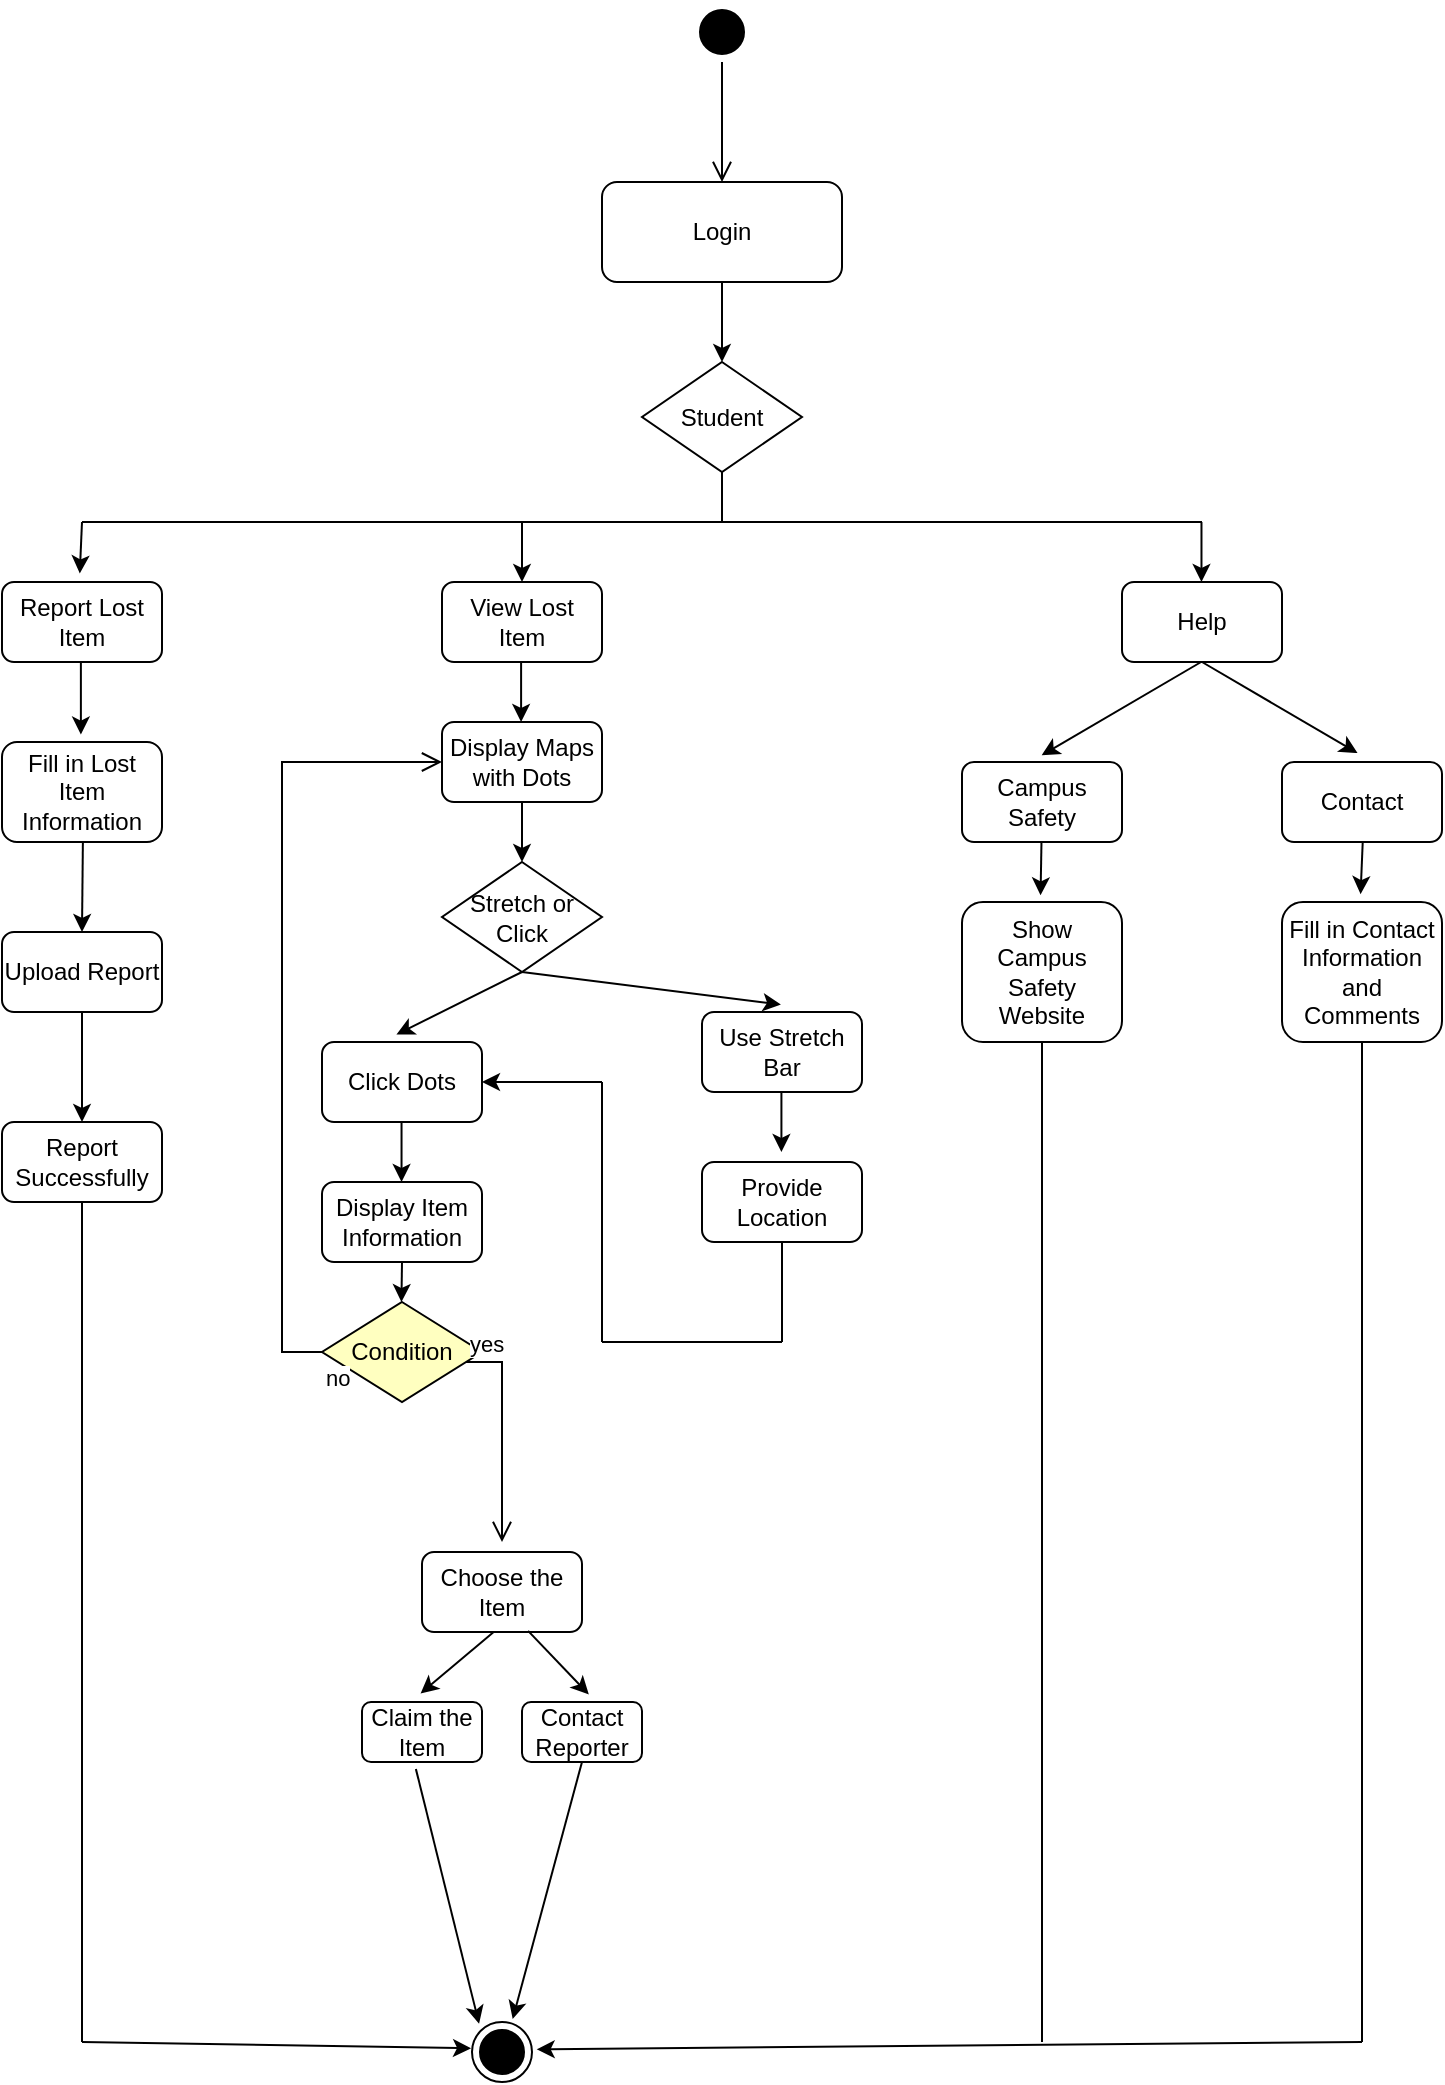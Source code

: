 <mxfile version="22.0.0" type="github">
  <diagram name="Page-1" id="0783ab3e-0a74-02c8-0abd-f7b4e66b4bec">
    <mxGraphModel dx="1193" dy="763" grid="1" gridSize="10" guides="1" tooltips="1" connect="1" arrows="1" fold="1" page="1" pageScale="1" pageWidth="850" pageHeight="1100" background="none" math="0" shadow="0">
      <root>
        <mxCell id="0" />
        <mxCell id="1" parent="0" />
        <mxCell id="ziaKLDMUKJMTF37oqn9J-9" value="" style="edgeStyle=orthogonalEdgeStyle;rounded=0;orthogonalLoop=1;jettySize=auto;html=1;" parent="1" source="ziaKLDMUKJMTF37oqn9J-6" target="ziaKLDMUKJMTF37oqn9J-8" edge="1">
          <mxGeometry relative="1" as="geometry">
            <Array as="points">
              <mxPoint x="400" y="290" />
              <mxPoint x="400" y="290" />
            </Array>
          </mxGeometry>
        </mxCell>
        <mxCell id="ziaKLDMUKJMTF37oqn9J-6" value="Login" style="html=1;whiteSpace=wrap;rounded=1;" parent="1" vertex="1">
          <mxGeometry x="340" y="210" width="120" height="50" as="geometry" />
        </mxCell>
        <mxCell id="ziaKLDMUKJMTF37oqn9J-8" value="Student" style="rhombus;whiteSpace=wrap;html=1;rounded=0;" parent="1" vertex="1">
          <mxGeometry x="360" y="300" width="80" height="55" as="geometry" />
        </mxCell>
        <mxCell id="ziaKLDMUKJMTF37oqn9J-14" value="" style="endArrow=none;html=1;rounded=0;entryX=0.5;entryY=1;entryDx=0;entryDy=0;" parent="1" target="ziaKLDMUKJMTF37oqn9J-8" edge="1">
          <mxGeometry width="50" height="50" relative="1" as="geometry">
            <mxPoint x="400" y="380" as="sourcePoint" />
            <mxPoint x="430" y="380" as="targetPoint" />
          </mxGeometry>
        </mxCell>
        <mxCell id="ziaKLDMUKJMTF37oqn9J-15" value="" style="endArrow=none;html=1;rounded=0;" parent="1" edge="1">
          <mxGeometry width="50" height="50" relative="1" as="geometry">
            <mxPoint x="80" y="380" as="sourcePoint" />
            <mxPoint x="640" y="380" as="targetPoint" />
            <Array as="points">
              <mxPoint x="400" y="380" />
            </Array>
          </mxGeometry>
        </mxCell>
        <mxCell id="ziaKLDMUKJMTF37oqn9J-17" value="" style="ellipse;html=1;shape=startState;fillColor=#000000;strokeColor=#000000;" parent="1" vertex="1">
          <mxGeometry x="385" y="120" width="30" height="30" as="geometry" />
        </mxCell>
        <mxCell id="ziaKLDMUKJMTF37oqn9J-18" value="" style="edgeStyle=orthogonalEdgeStyle;html=1;verticalAlign=bottom;endArrow=open;endSize=8;strokeColor=#000000;rounded=0;" parent="1" source="ziaKLDMUKJMTF37oqn9J-17" edge="1">
          <mxGeometry relative="1" as="geometry">
            <mxPoint x="400" y="210" as="targetPoint" />
          </mxGeometry>
        </mxCell>
        <mxCell id="ziaKLDMUKJMTF37oqn9J-23" value="Report Lost Item" style="rounded=1;whiteSpace=wrap;html=1;" parent="1" vertex="1">
          <mxGeometry x="40" y="410" width="80" height="40" as="geometry" />
        </mxCell>
        <mxCell id="ziaKLDMUKJMTF37oqn9J-25" value="Help" style="rounded=1;whiteSpace=wrap;html=1;" parent="1" vertex="1">
          <mxGeometry x="600" y="410" width="80" height="40" as="geometry" />
        </mxCell>
        <mxCell id="ziaKLDMUKJMTF37oqn9J-26" value="View Lost Item" style="rounded=1;whiteSpace=wrap;html=1;" parent="1" vertex="1">
          <mxGeometry x="260" y="410" width="80" height="40" as="geometry" />
        </mxCell>
        <mxCell id="ziaKLDMUKJMTF37oqn9J-27" value="Campus Safety" style="rounded=1;whiteSpace=wrap;html=1;" parent="1" vertex="1">
          <mxGeometry x="520" y="500" width="80" height="40" as="geometry" />
        </mxCell>
        <mxCell id="ziaKLDMUKJMTF37oqn9J-44" value="" style="edgeStyle=orthogonalEdgeStyle;rounded=0;orthogonalLoop=1;jettySize=auto;html=1;" parent="1" source="ziaKLDMUKJMTF37oqn9J-31" target="ziaKLDMUKJMTF37oqn9J-34" edge="1">
          <mxGeometry relative="1" as="geometry" />
        </mxCell>
        <mxCell id="ziaKLDMUKJMTF37oqn9J-31" value="Display Maps with Dots" style="rounded=1;whiteSpace=wrap;html=1;" parent="1" vertex="1">
          <mxGeometry x="260" y="480" width="80" height="40" as="geometry" />
        </mxCell>
        <mxCell id="ziaKLDMUKJMTF37oqn9J-32" value="Fill in Lost Item Information" style="rounded=1;whiteSpace=wrap;html=1;" parent="1" vertex="1">
          <mxGeometry x="40" y="490" width="80" height="50" as="geometry" />
        </mxCell>
        <mxCell id="ziaKLDMUKJMTF37oqn9J-34" value="Stretch or Click" style="rhombus;whiteSpace=wrap;html=1;rounded=0;" parent="1" vertex="1">
          <mxGeometry x="260" y="550" width="80" height="55" as="geometry" />
        </mxCell>
        <mxCell id="ziaKLDMUKJMTF37oqn9J-42" value="Click Dots" style="rounded=1;whiteSpace=wrap;html=1;" parent="1" vertex="1">
          <mxGeometry x="200" y="640" width="80" height="40" as="geometry" />
        </mxCell>
        <mxCell id="ziaKLDMUKJMTF37oqn9J-43" value="Use Stretch Bar" style="rounded=1;whiteSpace=wrap;html=1;" parent="1" vertex="1">
          <mxGeometry x="390" y="625" width="80" height="40" as="geometry" />
        </mxCell>
        <mxCell id="ziaKLDMUKJMTF37oqn9J-48" value="Display Item Information" style="rounded=1;whiteSpace=wrap;html=1;" parent="1" vertex="1">
          <mxGeometry x="200" y="710" width="80" height="40" as="geometry" />
        </mxCell>
        <mxCell id="ziaKLDMUKJMTF37oqn9J-49" style="edgeStyle=orthogonalEdgeStyle;rounded=0;orthogonalLoop=1;jettySize=auto;html=1;exitX=0.5;exitY=1;exitDx=0;exitDy=0;" parent="1" edge="1">
          <mxGeometry relative="1" as="geometry">
            <mxPoint x="430" y="750" as="sourcePoint" />
            <mxPoint x="430" y="750" as="targetPoint" />
          </mxGeometry>
        </mxCell>
        <mxCell id="ziaKLDMUKJMTF37oqn9J-75" value="Report Successfully" style="rounded=1;whiteSpace=wrap;html=1;" parent="1" vertex="1">
          <mxGeometry x="40" y="680" width="80" height="40" as="geometry" />
        </mxCell>
        <mxCell id="ziaKLDMUKJMTF37oqn9J-76" value="" style="endArrow=classic;html=1;rounded=0;entryX=0.486;entryY=-0.107;entryDx=0;entryDy=0;entryPerimeter=0;" parent="1" edge="1" target="ziaKLDMUKJMTF37oqn9J-23">
          <mxGeometry width="50" height="50" relative="1" as="geometry">
            <mxPoint x="80" y="380" as="sourcePoint" />
            <mxPoint x="80" y="410" as="targetPoint" />
          </mxGeometry>
        </mxCell>
        <mxCell id="ziaKLDMUKJMTF37oqn9J-77" value="" style="endArrow=classic;html=1;rounded=0;entryX=0.493;entryY=-0.074;entryDx=0;entryDy=0;entryPerimeter=0;" parent="1" edge="1" target="ziaKLDMUKJMTF37oqn9J-32">
          <mxGeometry width="50" height="50" relative="1" as="geometry">
            <mxPoint x="79.44" y="450" as="sourcePoint" />
            <mxPoint x="79.44" y="480" as="targetPoint" />
          </mxGeometry>
        </mxCell>
        <mxCell id="ziaKLDMUKJMTF37oqn9J-78" value="" style="endArrow=classic;html=1;rounded=0;" parent="1" edge="1">
          <mxGeometry width="50" height="50" relative="1" as="geometry">
            <mxPoint x="300" y="380" as="sourcePoint" />
            <mxPoint x="300" y="410" as="targetPoint" />
          </mxGeometry>
        </mxCell>
        <mxCell id="ziaKLDMUKJMTF37oqn9J-80" value="" style="endArrow=classic;html=1;rounded=0;entryX=0.5;entryY=0;entryDx=0;entryDy=0;exitX=0.5;exitY=1;exitDx=0;exitDy=0;" parent="1" target="ziaKLDMUKJMTF37oqn9J-75" edge="1" source="XjXtN_CrpmTkB_k5GkPc-14">
          <mxGeometry width="50" height="50" relative="1" as="geometry">
            <mxPoint x="80" y="630" as="sourcePoint" />
            <mxPoint x="119.77" y="635" as="targetPoint" />
          </mxGeometry>
        </mxCell>
        <mxCell id="ziaKLDMUKJMTF37oqn9J-83" value="" style="endArrow=classic;html=1;rounded=0;" parent="1" edge="1">
          <mxGeometry width="50" height="50" relative="1" as="geometry">
            <mxPoint x="299.55" y="450" as="sourcePoint" />
            <mxPoint x="299.55" y="480" as="targetPoint" />
          </mxGeometry>
        </mxCell>
        <mxCell id="ziaKLDMUKJMTF37oqn9J-85" value="" style="endArrow=classic;html=1;rounded=0;entryX=0.493;entryY=-0.093;entryDx=0;entryDy=0;entryPerimeter=0;" parent="1" target="ziaKLDMUKJMTF37oqn9J-43" edge="1">
          <mxGeometry width="50" height="50" relative="1" as="geometry">
            <mxPoint x="300" y="605" as="sourcePoint" />
            <mxPoint x="440" y="620" as="targetPoint" />
          </mxGeometry>
        </mxCell>
        <mxCell id="ziaKLDMUKJMTF37oqn9J-87" value="" style="endArrow=classic;html=1;rounded=0;" parent="1" edge="1">
          <mxGeometry width="50" height="50" relative="1" as="geometry">
            <mxPoint x="239.77" y="680" as="sourcePoint" />
            <mxPoint x="239.77" y="710" as="targetPoint" />
          </mxGeometry>
        </mxCell>
        <mxCell id="ziaKLDMUKJMTF37oqn9J-88" value="" style="endArrow=classic;html=1;rounded=0;" parent="1" edge="1">
          <mxGeometry width="50" height="50" relative="1" as="geometry">
            <mxPoint x="429.71" y="665" as="sourcePoint" />
            <mxPoint x="429.71" y="695" as="targetPoint" />
          </mxGeometry>
        </mxCell>
        <mxCell id="ziaKLDMUKJMTF37oqn9J-90" value="" style="endArrow=classic;html=1;rounded=0;entryX=0.465;entryY=-0.093;entryDx=0;entryDy=0;entryPerimeter=0;" parent="1" edge="1" target="ziaKLDMUKJMTF37oqn9J-42">
          <mxGeometry width="50" height="50" relative="1" as="geometry">
            <mxPoint x="300" y="605" as="sourcePoint" />
            <mxPoint x="240" y="640" as="targetPoint" />
          </mxGeometry>
        </mxCell>
        <mxCell id="XjXtN_CrpmTkB_k5GkPc-3" value="" style="endArrow=classic;html=1;rounded=0;" edge="1" parent="1">
          <mxGeometry width="50" height="50" relative="1" as="geometry">
            <mxPoint x="639.74" y="380" as="sourcePoint" />
            <mxPoint x="639.74" y="410" as="targetPoint" />
          </mxGeometry>
        </mxCell>
        <mxCell id="XjXtN_CrpmTkB_k5GkPc-4" value="Contact" style="rounded=1;whiteSpace=wrap;html=1;" vertex="1" parent="1">
          <mxGeometry x="680" y="500" width="80" height="40" as="geometry" />
        </mxCell>
        <mxCell id="XjXtN_CrpmTkB_k5GkPc-5" value="" style="endArrow=classic;html=1;rounded=0;entryX=0.498;entryY=-0.084;entryDx=0;entryDy=0;entryPerimeter=0;" edge="1" parent="1" target="ziaKLDMUKJMTF37oqn9J-27">
          <mxGeometry width="50" height="50" relative="1" as="geometry">
            <mxPoint x="639.55" y="450" as="sourcePoint" />
            <mxPoint x="580" y="485" as="targetPoint" />
          </mxGeometry>
        </mxCell>
        <mxCell id="XjXtN_CrpmTkB_k5GkPc-6" value="" style="endArrow=classic;html=1;rounded=0;entryX=0.472;entryY=-0.111;entryDx=0;entryDy=0;entryPerimeter=0;" edge="1" parent="1" target="XjXtN_CrpmTkB_k5GkPc-4">
          <mxGeometry width="50" height="50" relative="1" as="geometry">
            <mxPoint x="640" y="450" as="sourcePoint" />
            <mxPoint x="700" y="480" as="targetPoint" />
          </mxGeometry>
        </mxCell>
        <mxCell id="XjXtN_CrpmTkB_k5GkPc-7" value="" style="endArrow=classic;html=1;rounded=0;entryX=0.491;entryY=-0.048;entryDx=0;entryDy=0;entryPerimeter=0;" edge="1" parent="1" target="XjXtN_CrpmTkB_k5GkPc-8">
          <mxGeometry width="50" height="50" relative="1" as="geometry">
            <mxPoint x="559.74" y="540" as="sourcePoint" />
            <mxPoint x="559.74" y="570" as="targetPoint" />
          </mxGeometry>
        </mxCell>
        <mxCell id="XjXtN_CrpmTkB_k5GkPc-8" value="Show Campus Safety Website" style="rounded=1;whiteSpace=wrap;html=1;" vertex="1" parent="1">
          <mxGeometry x="520" y="570" width="80" height="70" as="geometry" />
        </mxCell>
        <mxCell id="XjXtN_CrpmTkB_k5GkPc-10" value="" style="endArrow=classic;html=1;rounded=0;entryX=0.491;entryY=-0.056;entryDx=0;entryDy=0;entryPerimeter=0;" edge="1" parent="1" target="XjXtN_CrpmTkB_k5GkPc-11">
          <mxGeometry width="50" height="50" relative="1" as="geometry">
            <mxPoint x="720.37" y="540" as="sourcePoint" />
            <mxPoint x="719.63" y="567" as="targetPoint" />
          </mxGeometry>
        </mxCell>
        <mxCell id="XjXtN_CrpmTkB_k5GkPc-11" value="Fill in Contact Information and Comments" style="rounded=1;whiteSpace=wrap;html=1;" vertex="1" parent="1">
          <mxGeometry x="680" y="570" width="80" height="70" as="geometry" />
        </mxCell>
        <mxCell id="XjXtN_CrpmTkB_k5GkPc-14" value="Upload Report" style="rounded=1;whiteSpace=wrap;html=1;" vertex="1" parent="1">
          <mxGeometry x="40" y="585" width="80" height="40" as="geometry" />
        </mxCell>
        <mxCell id="XjXtN_CrpmTkB_k5GkPc-15" value="Condition" style="rhombus;whiteSpace=wrap;html=1;fontColor=#000000;fillColor=#ffffc0;strokeColor=#000000;" vertex="1" parent="1">
          <mxGeometry x="200" y="770" width="80" height="50" as="geometry" />
        </mxCell>
        <mxCell id="XjXtN_CrpmTkB_k5GkPc-16" value="yes" style="edgeStyle=orthogonalEdgeStyle;html=1;align=left;verticalAlign=bottom;endArrow=open;endSize=8;strokeColor=#000000;rounded=0;" edge="1" source="XjXtN_CrpmTkB_k5GkPc-15" parent="1">
          <mxGeometry x="-1" relative="1" as="geometry">
            <mxPoint x="290" y="890" as="targetPoint" />
            <Array as="points">
              <mxPoint x="290" y="800" />
            </Array>
          </mxGeometry>
        </mxCell>
        <mxCell id="XjXtN_CrpmTkB_k5GkPc-17" value="no" style="edgeStyle=orthogonalEdgeStyle;html=1;align=left;verticalAlign=top;endArrow=open;endSize=8;strokeColor=#000000;rounded=0;entryX=0;entryY=0.5;entryDx=0;entryDy=0;" edge="1" source="XjXtN_CrpmTkB_k5GkPc-15" parent="1" target="ziaKLDMUKJMTF37oqn9J-31">
          <mxGeometry x="-1" relative="1" as="geometry">
            <mxPoint x="180" y="500" as="targetPoint" />
            <Array as="points">
              <mxPoint x="180" y="795" />
              <mxPoint x="180" y="500" />
            </Array>
          </mxGeometry>
        </mxCell>
        <mxCell id="XjXtN_CrpmTkB_k5GkPc-18" value="Choose the Item" style="rounded=1;whiteSpace=wrap;html=1;" vertex="1" parent="1">
          <mxGeometry x="250" y="895" width="80" height="40" as="geometry" />
        </mxCell>
        <mxCell id="XjXtN_CrpmTkB_k5GkPc-19" value="" style="endArrow=classic;html=1;rounded=0;entryX=0.557;entryY=-0.126;entryDx=0;entryDy=0;entryPerimeter=0;exitX=0.663;exitY=0.986;exitDx=0;exitDy=0;exitPerimeter=0;" edge="1" parent="1" source="XjXtN_CrpmTkB_k5GkPc-18" target="XjXtN_CrpmTkB_k5GkPc-22">
          <mxGeometry width="50" height="50" relative="1" as="geometry">
            <mxPoint x="300" y="935" as="sourcePoint" />
            <mxPoint x="330" y="965" as="targetPoint" />
          </mxGeometry>
        </mxCell>
        <mxCell id="XjXtN_CrpmTkB_k5GkPc-20" value="" style="endArrow=classic;html=1;rounded=0;entryX=0.488;entryY=-0.141;entryDx=0;entryDy=0;entryPerimeter=0;exitX=0.448;exitY=1;exitDx=0;exitDy=0;exitPerimeter=0;" edge="1" parent="1" source="XjXtN_CrpmTkB_k5GkPc-18" target="XjXtN_CrpmTkB_k5GkPc-21">
          <mxGeometry width="50" height="50" relative="1" as="geometry">
            <mxPoint x="280" y="935" as="sourcePoint" />
            <mxPoint x="250" y="965" as="targetPoint" />
          </mxGeometry>
        </mxCell>
        <mxCell id="XjXtN_CrpmTkB_k5GkPc-21" value="Claim the Item" style="rounded=1;whiteSpace=wrap;html=1;" vertex="1" parent="1">
          <mxGeometry x="220" y="970" width="60" height="30" as="geometry" />
        </mxCell>
        <mxCell id="XjXtN_CrpmTkB_k5GkPc-22" value="Contact Reporter" style="rounded=1;whiteSpace=wrap;html=1;" vertex="1" parent="1">
          <mxGeometry x="300" y="970" width="60" height="30" as="geometry" />
        </mxCell>
        <mxCell id="XjXtN_CrpmTkB_k5GkPc-23" value="" style="ellipse;html=1;shape=endState;fillColor=#000000;strokeColor=#000000;" vertex="1" parent="1">
          <mxGeometry x="275" y="1130" width="30" height="30" as="geometry" />
        </mxCell>
        <mxCell id="XjXtN_CrpmTkB_k5GkPc-24" value="" style="endArrow=classic;html=1;rounded=0;" edge="1" parent="1">
          <mxGeometry width="50" height="50" relative="1" as="geometry">
            <mxPoint x="240" y="750" as="sourcePoint" />
            <mxPoint x="239.72" y="770" as="targetPoint" />
          </mxGeometry>
        </mxCell>
        <mxCell id="XjXtN_CrpmTkB_k5GkPc-28" value="" style="endArrow=classic;html=1;rounded=0;entryX=0.5;entryY=0;entryDx=0;entryDy=0;" edge="1" parent="1" target="XjXtN_CrpmTkB_k5GkPc-14">
          <mxGeometry width="50" height="50" relative="1" as="geometry">
            <mxPoint x="80.44" y="540" as="sourcePoint" />
            <mxPoint x="80" y="576" as="targetPoint" />
          </mxGeometry>
        </mxCell>
        <mxCell id="XjXtN_CrpmTkB_k5GkPc-29" value="" style="endArrow=none;html=1;rounded=0;" edge="1" parent="1">
          <mxGeometry width="50" height="50" relative="1" as="geometry">
            <mxPoint x="80" y="1140" as="sourcePoint" />
            <mxPoint x="80" y="720" as="targetPoint" />
          </mxGeometry>
        </mxCell>
        <mxCell id="XjXtN_CrpmTkB_k5GkPc-30" value="" style="endArrow=classic;html=1;rounded=0;entryX=-0.016;entryY=0.438;entryDx=0;entryDy=0;entryPerimeter=0;" edge="1" parent="1" target="XjXtN_CrpmTkB_k5GkPc-23">
          <mxGeometry width="50" height="50" relative="1" as="geometry">
            <mxPoint x="80" y="1140" as="sourcePoint" />
            <mxPoint x="135" y="1160" as="targetPoint" />
          </mxGeometry>
        </mxCell>
        <mxCell id="XjXtN_CrpmTkB_k5GkPc-31" value="" style="endArrow=classic;html=1;rounded=0;entryX=0.118;entryY=0.029;entryDx=0;entryDy=0;exitX=0.449;exitY=1.115;exitDx=0;exitDy=0;exitPerimeter=0;entryPerimeter=0;" edge="1" parent="1" source="XjXtN_CrpmTkB_k5GkPc-21" target="XjXtN_CrpmTkB_k5GkPc-23">
          <mxGeometry width="50" height="50" relative="1" as="geometry">
            <mxPoint x="150" y="980" as="sourcePoint" />
            <mxPoint x="120" y="1010" as="targetPoint" />
          </mxGeometry>
        </mxCell>
        <mxCell id="XjXtN_CrpmTkB_k5GkPc-32" value="" style="endArrow=classic;html=1;rounded=0;entryX=0.678;entryY=-0.051;entryDx=0;entryDy=0;entryPerimeter=0;" edge="1" parent="1" target="XjXtN_CrpmTkB_k5GkPc-23">
          <mxGeometry width="50" height="50" relative="1" as="geometry">
            <mxPoint x="330" y="1000" as="sourcePoint" />
            <mxPoint x="389.393" y="1154.393" as="targetPoint" />
          </mxGeometry>
        </mxCell>
        <mxCell id="XjXtN_CrpmTkB_k5GkPc-33" value="Provide Location" style="rounded=1;whiteSpace=wrap;html=1;" vertex="1" parent="1">
          <mxGeometry x="390" y="700" width="80" height="40" as="geometry" />
        </mxCell>
        <mxCell id="XjXtN_CrpmTkB_k5GkPc-34" value="" style="endArrow=classic;html=1;rounded=0;entryX=1;entryY=0.5;entryDx=0;entryDy=0;" edge="1" parent="1" target="ziaKLDMUKJMTF37oqn9J-42">
          <mxGeometry width="50" height="50" relative="1" as="geometry">
            <mxPoint x="340" y="660" as="sourcePoint" />
            <mxPoint x="350" y="745" as="targetPoint" />
          </mxGeometry>
        </mxCell>
        <mxCell id="XjXtN_CrpmTkB_k5GkPc-35" value="" style="endArrow=none;html=1;rounded=0;" edge="1" parent="1">
          <mxGeometry width="50" height="50" relative="1" as="geometry">
            <mxPoint x="430" y="790" as="sourcePoint" />
            <mxPoint x="430" y="740" as="targetPoint" />
          </mxGeometry>
        </mxCell>
        <mxCell id="XjXtN_CrpmTkB_k5GkPc-36" value="" style="endArrow=none;html=1;rounded=0;" edge="1" parent="1">
          <mxGeometry width="50" height="50" relative="1" as="geometry">
            <mxPoint x="340" y="790" as="sourcePoint" />
            <mxPoint x="340" y="660" as="targetPoint" />
          </mxGeometry>
        </mxCell>
        <mxCell id="XjXtN_CrpmTkB_k5GkPc-37" value="" style="endArrow=none;html=1;rounded=0;" edge="1" parent="1">
          <mxGeometry width="50" height="50" relative="1" as="geometry">
            <mxPoint x="340" y="790" as="sourcePoint" />
            <mxPoint x="430" y="790" as="targetPoint" />
          </mxGeometry>
        </mxCell>
        <mxCell id="XjXtN_CrpmTkB_k5GkPc-38" value="" style="endArrow=none;html=1;rounded=0;" edge="1" parent="1">
          <mxGeometry width="50" height="50" relative="1" as="geometry">
            <mxPoint x="560" y="1140" as="sourcePoint" />
            <mxPoint x="560" y="640" as="targetPoint" />
          </mxGeometry>
        </mxCell>
        <mxCell id="XjXtN_CrpmTkB_k5GkPc-39" value="" style="endArrow=none;html=1;rounded=0;" edge="1" parent="1">
          <mxGeometry width="50" height="50" relative="1" as="geometry">
            <mxPoint x="720" y="1140" as="sourcePoint" />
            <mxPoint x="720" y="640" as="targetPoint" />
          </mxGeometry>
        </mxCell>
        <mxCell id="XjXtN_CrpmTkB_k5GkPc-42" value="" style="endArrow=classic;html=1;rounded=0;entryX=1.078;entryY=0.456;entryDx=0;entryDy=0;entryPerimeter=0;" edge="1" parent="1" target="XjXtN_CrpmTkB_k5GkPc-23">
          <mxGeometry width="50" height="50" relative="1" as="geometry">
            <mxPoint x="720" y="1140" as="sourcePoint" />
            <mxPoint x="299" y="1143" as="targetPoint" />
          </mxGeometry>
        </mxCell>
      </root>
    </mxGraphModel>
  </diagram>
</mxfile>
